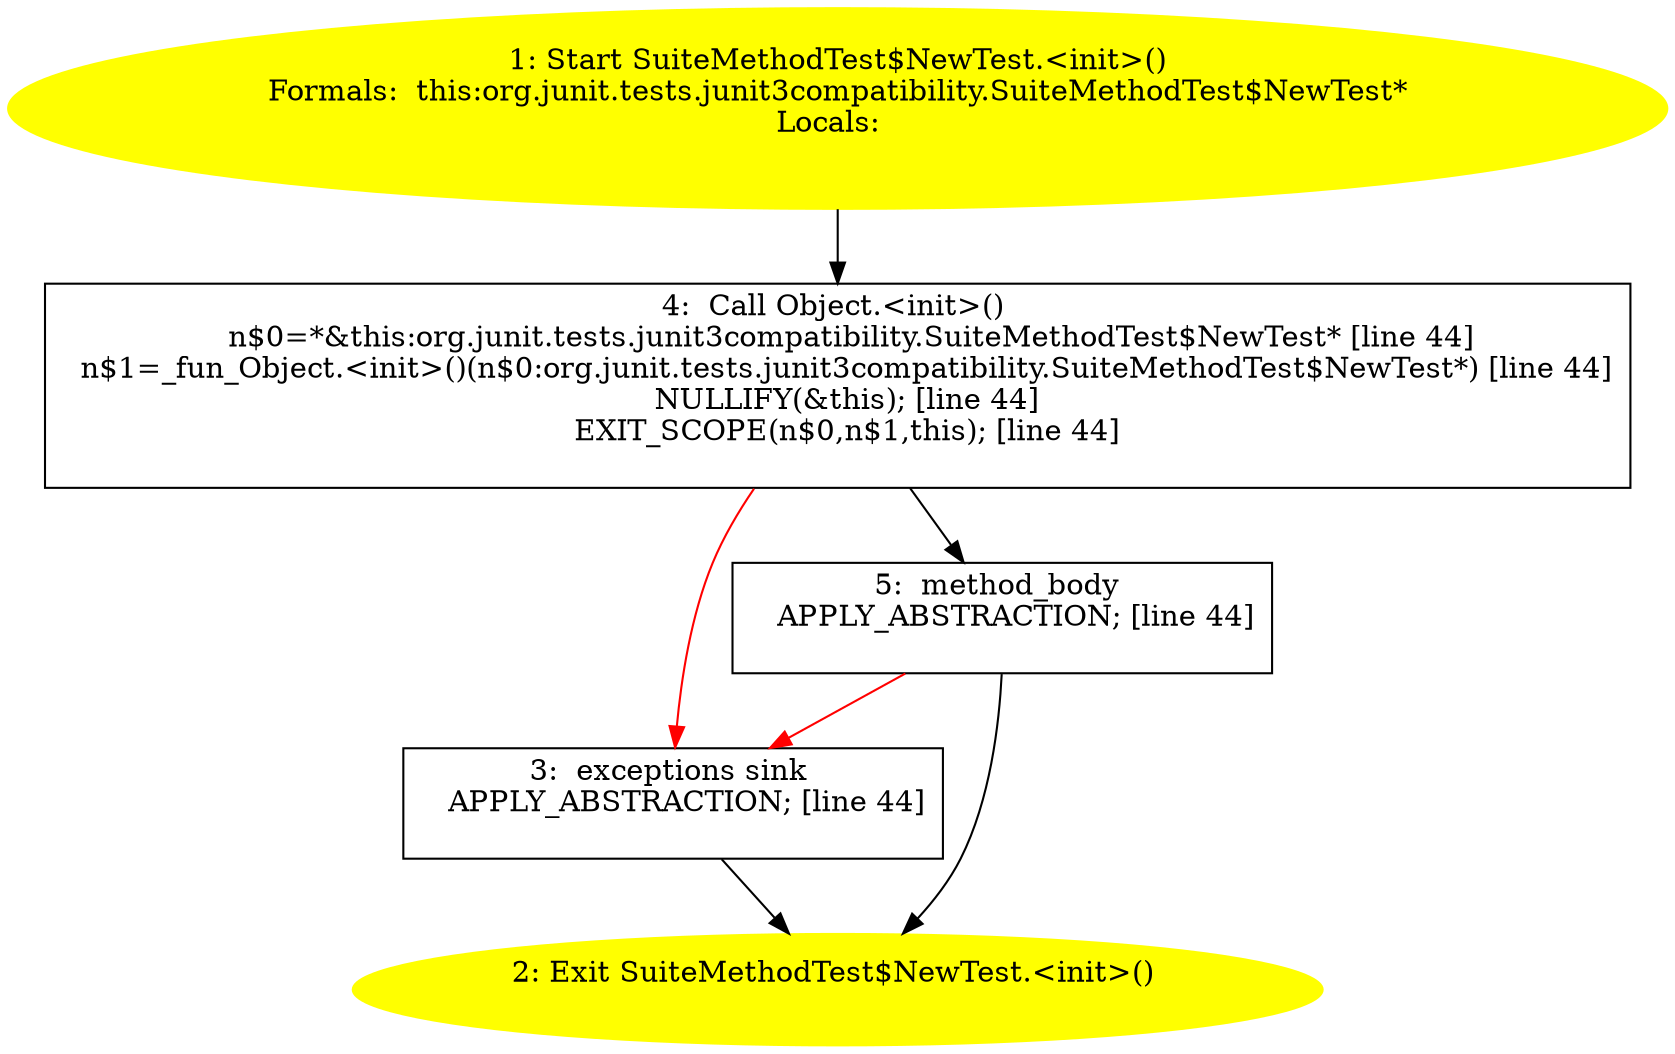 /* @generated */
digraph cfg {
"org.junit.tests.junit3compatibility.SuiteMethodTest$NewTest.<init>().d291eaaf13e3423126922c6a6c6c8063_1" [label="1: Start SuiteMethodTest$NewTest.<init>()\nFormals:  this:org.junit.tests.junit3compatibility.SuiteMethodTest$NewTest*\nLocals:  \n  " color=yellow style=filled]
	

	 "org.junit.tests.junit3compatibility.SuiteMethodTest$NewTest.<init>().d291eaaf13e3423126922c6a6c6c8063_1" -> "org.junit.tests.junit3compatibility.SuiteMethodTest$NewTest.<init>().d291eaaf13e3423126922c6a6c6c8063_4" ;
"org.junit.tests.junit3compatibility.SuiteMethodTest$NewTest.<init>().d291eaaf13e3423126922c6a6c6c8063_2" [label="2: Exit SuiteMethodTest$NewTest.<init>() \n  " color=yellow style=filled]
	

"org.junit.tests.junit3compatibility.SuiteMethodTest$NewTest.<init>().d291eaaf13e3423126922c6a6c6c8063_3" [label="3:  exceptions sink \n   APPLY_ABSTRACTION; [line 44]\n " shape="box"]
	

	 "org.junit.tests.junit3compatibility.SuiteMethodTest$NewTest.<init>().d291eaaf13e3423126922c6a6c6c8063_3" -> "org.junit.tests.junit3compatibility.SuiteMethodTest$NewTest.<init>().d291eaaf13e3423126922c6a6c6c8063_2" ;
"org.junit.tests.junit3compatibility.SuiteMethodTest$NewTest.<init>().d291eaaf13e3423126922c6a6c6c8063_4" [label="4:  Call Object.<init>() \n   n$0=*&this:org.junit.tests.junit3compatibility.SuiteMethodTest$NewTest* [line 44]\n  n$1=_fun_Object.<init>()(n$0:org.junit.tests.junit3compatibility.SuiteMethodTest$NewTest*) [line 44]\n  NULLIFY(&this); [line 44]\n  EXIT_SCOPE(n$0,n$1,this); [line 44]\n " shape="box"]
	

	 "org.junit.tests.junit3compatibility.SuiteMethodTest$NewTest.<init>().d291eaaf13e3423126922c6a6c6c8063_4" -> "org.junit.tests.junit3compatibility.SuiteMethodTest$NewTest.<init>().d291eaaf13e3423126922c6a6c6c8063_5" ;
	 "org.junit.tests.junit3compatibility.SuiteMethodTest$NewTest.<init>().d291eaaf13e3423126922c6a6c6c8063_4" -> "org.junit.tests.junit3compatibility.SuiteMethodTest$NewTest.<init>().d291eaaf13e3423126922c6a6c6c8063_3" [color="red" ];
"org.junit.tests.junit3compatibility.SuiteMethodTest$NewTest.<init>().d291eaaf13e3423126922c6a6c6c8063_5" [label="5:  method_body \n   APPLY_ABSTRACTION; [line 44]\n " shape="box"]
	

	 "org.junit.tests.junit3compatibility.SuiteMethodTest$NewTest.<init>().d291eaaf13e3423126922c6a6c6c8063_5" -> "org.junit.tests.junit3compatibility.SuiteMethodTest$NewTest.<init>().d291eaaf13e3423126922c6a6c6c8063_2" ;
	 "org.junit.tests.junit3compatibility.SuiteMethodTest$NewTest.<init>().d291eaaf13e3423126922c6a6c6c8063_5" -> "org.junit.tests.junit3compatibility.SuiteMethodTest$NewTest.<init>().d291eaaf13e3423126922c6a6c6c8063_3" [color="red" ];
}
